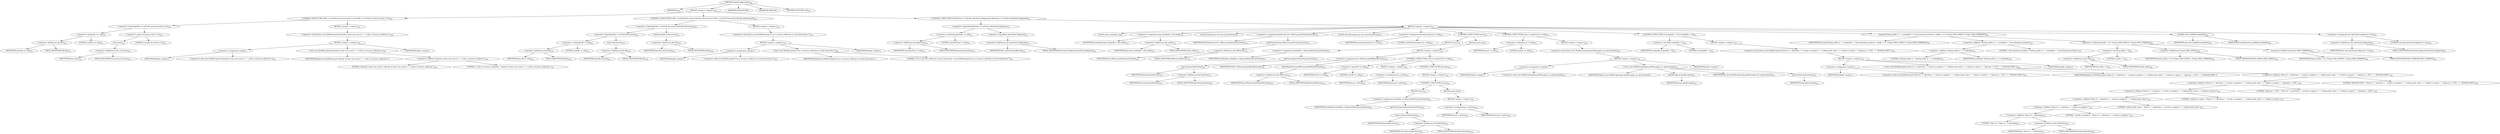 digraph "checkConfiguration" {  
"318" [label = <(METHOD,checkConfiguration)<SUB>224</SUB>> ]
"31" [label = <(PARAM,this)<SUB>224</SUB>> ]
"319" [label = <(BLOCK,&lt;empty&gt;,&lt;empty&gt;)<SUB>224</SUB>> ]
"320" [label = <(CONTROL_STRUCTURE,if (file == null &amp;&amp; resources.size() == 0),if (file == null &amp;&amp; resources.size() == 0))<SUB>225</SUB>> ]
"321" [label = <(&lt;operator&gt;.logicalAnd,file == null &amp;&amp; resources.size() == 0)<SUB>225</SUB>> ]
"322" [label = <(&lt;operator&gt;.equals,file == null)<SUB>225</SUB>> ]
"323" [label = <(&lt;operator&gt;.fieldAccess,this.file)<SUB>225</SUB>> ]
"324" [label = <(IDENTIFIER,this,file == null)<SUB>225</SUB>> ]
"325" [label = <(FIELD_IDENTIFIER,file,file)<SUB>225</SUB>> ]
"326" [label = <(LITERAL,null,file == null)<SUB>225</SUB>> ]
"327" [label = <(&lt;operator&gt;.equals,resources.size() == 0)<SUB>225</SUB>> ]
"328" [label = <(size,size())<SUB>225</SUB>> ]
"329" [label = <(&lt;operator&gt;.fieldAccess,this.resources)<SUB>225</SUB>> ]
"330" [label = <(IDENTIFIER,this,size())<SUB>225</SUB>> ]
"331" [label = <(FIELD_IDENTIFIER,resources,resources)<SUB>225</SUB>> ]
"332" [label = <(LITERAL,0,resources.size() == 0)<SUB>225</SUB>> ]
"333" [label = <(BLOCK,&lt;empty&gt;,&lt;empty&gt;)<SUB>225</SUB>> ]
"334" [label = <(&lt;operator&gt;.throw,throw new BuildException(&quot;Specify at least one source&quot; + &quot;--a file or resource collection.&quot;);)<SUB>226</SUB>> ]
"335" [label = <(BLOCK,&lt;empty&gt;,&lt;empty&gt;)<SUB>226</SUB>> ]
"336" [label = <(&lt;operator&gt;.assignment,&lt;empty&gt;)> ]
"337" [label = <(IDENTIFIER,$obj5,&lt;empty&gt;)> ]
"338" [label = <(&lt;operator&gt;.alloc,new BuildException(&quot;Specify at least one source&quot; + &quot;--a file or resource collection.&quot;))<SUB>226</SUB>> ]
"339" [label = <(&lt;init&gt;,new BuildException(&quot;Specify at least one source&quot; + &quot;--a file or resource collection.&quot;))<SUB>226</SUB>> ]
"340" [label = <(IDENTIFIER,$obj5,new BuildException(&quot;Specify at least one source&quot; + &quot;--a file or resource collection.&quot;))> ]
"341" [label = <(&lt;operator&gt;.addition,&quot;Specify at least one source&quot; + &quot;--a file or resource collection.&quot;)<SUB>226</SUB>> ]
"342" [label = <(LITERAL,&quot;Specify at least one source&quot;,&quot;Specify at least one source&quot; + &quot;--a file or resource collection.&quot;)<SUB>226</SUB>> ]
"343" [label = <(LITERAL,&quot;--a file or resource collection.&quot;,&quot;Specify at least one source&quot; + &quot;--a file or resource collection.&quot;)<SUB>227</SUB>> ]
"344" [label = <(IDENTIFIER,$obj5,&lt;empty&gt;)> ]
"345" [label = <(CONTROL_STRUCTURE,if (file != null &amp;&amp; file.exists() &amp;&amp; file.isDirectory()),if (file != null &amp;&amp; file.exists() &amp;&amp; file.isDirectory()))<SUB>229</SUB>> ]
"346" [label = <(&lt;operator&gt;.logicalAnd,file != null &amp;&amp; file.exists() &amp;&amp; file.isDirectory())<SUB>229</SUB>> ]
"347" [label = <(&lt;operator&gt;.logicalAnd,file != null &amp;&amp; file.exists())<SUB>229</SUB>> ]
"348" [label = <(&lt;operator&gt;.notEquals,file != null)<SUB>229</SUB>> ]
"349" [label = <(&lt;operator&gt;.fieldAccess,this.file)<SUB>229</SUB>> ]
"350" [label = <(IDENTIFIER,this,file != null)<SUB>229</SUB>> ]
"351" [label = <(FIELD_IDENTIFIER,file,file)<SUB>229</SUB>> ]
"352" [label = <(LITERAL,null,file != null)<SUB>229</SUB>> ]
"353" [label = <(exists,file.exists())<SUB>229</SUB>> ]
"354" [label = <(&lt;operator&gt;.fieldAccess,this.file)<SUB>229</SUB>> ]
"355" [label = <(IDENTIFIER,this,file.exists())<SUB>229</SUB>> ]
"356" [label = <(FIELD_IDENTIFIER,file,file)<SUB>229</SUB>> ]
"357" [label = <(isDirectory,file.isDirectory())<SUB>229</SUB>> ]
"358" [label = <(&lt;operator&gt;.fieldAccess,this.file)<SUB>229</SUB>> ]
"359" [label = <(IDENTIFIER,this,file.isDirectory())<SUB>229</SUB>> ]
"360" [label = <(FIELD_IDENTIFIER,file,file)<SUB>229</SUB>> ]
"361" [label = <(BLOCK,&lt;empty&gt;,&lt;empty&gt;)<SUB>229</SUB>> ]
"362" [label = <(&lt;operator&gt;.throw,throw new BuildException(&quot;Use a resource collection to touch directories.&quot;);)<SUB>230</SUB>> ]
"363" [label = <(BLOCK,&lt;empty&gt;,&lt;empty&gt;)<SUB>230</SUB>> ]
"364" [label = <(&lt;operator&gt;.assignment,&lt;empty&gt;)> ]
"365" [label = <(IDENTIFIER,$obj6,&lt;empty&gt;)> ]
"366" [label = <(&lt;operator&gt;.alloc,new BuildException(&quot;Use a resource collection to touch directories.&quot;))<SUB>230</SUB>> ]
"367" [label = <(&lt;init&gt;,new BuildException(&quot;Use a resource collection to touch directories.&quot;))<SUB>230</SUB>> ]
"368" [label = <(IDENTIFIER,$obj6,new BuildException(&quot;Use a resource collection to touch directories.&quot;))> ]
"369" [label = <(LITERAL,&quot;Use a resource collection to touch directories.&quot;,new BuildException(&quot;Use a resource collection to touch directories.&quot;))<SUB>230</SUB>> ]
"370" [label = <(IDENTIFIER,$obj6,&lt;empty&gt;)> ]
"371" [label = <(CONTROL_STRUCTURE,if (dateTime != null &amp;&amp; !dateTimeConfigured),if (dateTime != null &amp;&amp; !dateTimeConfigured))<SUB>232</SUB>> ]
"372" [label = <(&lt;operator&gt;.logicalAnd,dateTime != null &amp;&amp; !dateTimeConfigured)<SUB>232</SUB>> ]
"373" [label = <(&lt;operator&gt;.notEquals,dateTime != null)<SUB>232</SUB>> ]
"374" [label = <(&lt;operator&gt;.fieldAccess,this.dateTime)<SUB>232</SUB>> ]
"375" [label = <(IDENTIFIER,this,dateTime != null)<SUB>232</SUB>> ]
"376" [label = <(FIELD_IDENTIFIER,dateTime,dateTime)<SUB>232</SUB>> ]
"377" [label = <(LITERAL,null,dateTime != null)<SUB>232</SUB>> ]
"378" [label = <(&lt;operator&gt;.logicalNot,!dateTimeConfigured)<SUB>232</SUB>> ]
"379" [label = <(&lt;operator&gt;.fieldAccess,this.dateTimeConfigured)<SUB>232</SUB>> ]
"380" [label = <(IDENTIFIER,this,!dateTimeConfigured)<SUB>232</SUB>> ]
"381" [label = <(FIELD_IDENTIFIER,dateTimeConfigured,dateTimeConfigured)<SUB>232</SUB>> ]
"382" [label = <(BLOCK,&lt;empty&gt;,&lt;empty&gt;)<SUB>232</SUB>> ]
"383" [label = <(LOCAL,long workmillis: long)> ]
"384" [label = <(&lt;operator&gt;.assignment,long workmillis = this.millis)<SUB>233</SUB>> ]
"385" [label = <(IDENTIFIER,workmillis,long workmillis = this.millis)<SUB>233</SUB>> ]
"386" [label = <(&lt;operator&gt;.fieldAccess,this.millis)<SUB>233</SUB>> ]
"387" [label = <(IDENTIFIER,this,long workmillis = this.millis)<SUB>233</SUB>> ]
"388" [label = <(FIELD_IDENTIFIER,millis,millis)<SUB>233</SUB>> ]
"389" [label = <(LOCAL,DateFormat df: java.text.DateFormat)> ]
"390" [label = <(&lt;operator&gt;.assignment,DateFormat df = dfFactory.getPrimaryFormat())<SUB>234</SUB>> ]
"391" [label = <(IDENTIFIER,df,DateFormat df = dfFactory.getPrimaryFormat())<SUB>234</SUB>> ]
"392" [label = <(getPrimaryFormat,dfFactory.getPrimaryFormat())<SUB>234</SUB>> ]
"393" [label = <(&lt;operator&gt;.fieldAccess,this.dfFactory)<SUB>234</SUB>> ]
"394" [label = <(IDENTIFIER,this,dfFactory.getPrimaryFormat())<SUB>234</SUB>> ]
"395" [label = <(FIELD_IDENTIFIER,dfFactory,dfFactory)<SUB>234</SUB>> ]
"396" [label = <(LOCAL,ParseException pe: java.text.ParseException)> ]
"397" [label = <(&lt;operator&gt;.assignment,ParseException pe = null)<SUB>235</SUB>> ]
"398" [label = <(IDENTIFIER,pe,ParseException pe = null)<SUB>235</SUB>> ]
"399" [label = <(LITERAL,null,ParseException pe = null)<SUB>235</SUB>> ]
"400" [label = <(CONTROL_STRUCTURE,try,try)<SUB>236</SUB>> ]
"401" [label = <(BLOCK,try,try)<SUB>236</SUB>> ]
"402" [label = <(&lt;operator&gt;.assignment,workmillis = df.parse(dateTime).getTime())<SUB>237</SUB>> ]
"403" [label = <(IDENTIFIER,workmillis,workmillis = df.parse(dateTime).getTime())<SUB>237</SUB>> ]
"404" [label = <(getTime,df.parse(dateTime).getTime())<SUB>237</SUB>> ]
"405" [label = <(parse,df.parse(dateTime))<SUB>237</SUB>> ]
"406" [label = <(IDENTIFIER,df,df.parse(dateTime))<SUB>237</SUB>> ]
"407" [label = <(&lt;operator&gt;.fieldAccess,this.dateTime)<SUB>237</SUB>> ]
"408" [label = <(IDENTIFIER,this,df.parse(dateTime))<SUB>237</SUB>> ]
"409" [label = <(FIELD_IDENTIFIER,dateTime,dateTime)<SUB>237</SUB>> ]
"410" [label = <(BLOCK,catch,catch)> ]
"411" [label = <(BLOCK,&lt;empty&gt;,&lt;empty&gt;)<SUB>238</SUB>> ]
"412" [label = <(&lt;operator&gt;.assignment,df = dfFactory.getFallbackFormat())<SUB>239</SUB>> ]
"413" [label = <(IDENTIFIER,df,df = dfFactory.getFallbackFormat())<SUB>239</SUB>> ]
"414" [label = <(getFallbackFormat,dfFactory.getFallbackFormat())<SUB>239</SUB>> ]
"415" [label = <(&lt;operator&gt;.fieldAccess,this.dfFactory)<SUB>239</SUB>> ]
"416" [label = <(IDENTIFIER,this,dfFactory.getFallbackFormat())<SUB>239</SUB>> ]
"417" [label = <(FIELD_IDENTIFIER,dfFactory,dfFactory)<SUB>239</SUB>> ]
"418" [label = <(CONTROL_STRUCTURE,if (df == null),if (df == null))<SUB>240</SUB>> ]
"419" [label = <(&lt;operator&gt;.equals,df == null)<SUB>240</SUB>> ]
"420" [label = <(IDENTIFIER,df,df == null)<SUB>240</SUB>> ]
"421" [label = <(LITERAL,null,df == null)<SUB>240</SUB>> ]
"422" [label = <(BLOCK,&lt;empty&gt;,&lt;empty&gt;)<SUB>240</SUB>> ]
"423" [label = <(&lt;operator&gt;.assignment,pe = peOne)<SUB>241</SUB>> ]
"424" [label = <(IDENTIFIER,pe,pe = peOne)<SUB>241</SUB>> ]
"425" [label = <(IDENTIFIER,peOne,pe = peOne)<SUB>241</SUB>> ]
"426" [label = <(CONTROL_STRUCTURE,else,else)<SUB>242</SUB>> ]
"427" [label = <(BLOCK,&lt;empty&gt;,&lt;empty&gt;)<SUB>242</SUB>> ]
"428" [label = <(CONTROL_STRUCTURE,try,try)<SUB>243</SUB>> ]
"429" [label = <(BLOCK,try,try)<SUB>243</SUB>> ]
"430" [label = <(&lt;operator&gt;.assignment,workmillis = df.parse(dateTime).getTime())<SUB>244</SUB>> ]
"431" [label = <(IDENTIFIER,workmillis,workmillis = df.parse(dateTime).getTime())<SUB>244</SUB>> ]
"432" [label = <(getTime,df.parse(dateTime).getTime())<SUB>244</SUB>> ]
"433" [label = <(parse,df.parse(dateTime))<SUB>244</SUB>> ]
"434" [label = <(IDENTIFIER,df,df.parse(dateTime))<SUB>244</SUB>> ]
"435" [label = <(&lt;operator&gt;.fieldAccess,this.dateTime)<SUB>244</SUB>> ]
"436" [label = <(IDENTIFIER,this,df.parse(dateTime))<SUB>244</SUB>> ]
"437" [label = <(FIELD_IDENTIFIER,dateTime,dateTime)<SUB>244</SUB>> ]
"438" [label = <(BLOCK,catch,catch)> ]
"439" [label = <(BLOCK,&lt;empty&gt;,&lt;empty&gt;)<SUB>245</SUB>> ]
"440" [label = <(&lt;operator&gt;.assignment,pe = peTwo)<SUB>246</SUB>> ]
"441" [label = <(IDENTIFIER,pe,pe = peTwo)<SUB>246</SUB>> ]
"442" [label = <(IDENTIFIER,peTwo,pe = peTwo)<SUB>246</SUB>> ]
"443" [label = <(CONTROL_STRUCTURE,if (pe != null),if (pe != null))<SUB>250</SUB>> ]
"444" [label = <(&lt;operator&gt;.notEquals,pe != null)<SUB>250</SUB>> ]
"445" [label = <(IDENTIFIER,pe,pe != null)<SUB>250</SUB>> ]
"446" [label = <(LITERAL,null,pe != null)<SUB>250</SUB>> ]
"447" [label = <(BLOCK,&lt;empty&gt;,&lt;empty&gt;)<SUB>250</SUB>> ]
"448" [label = <(&lt;operator&gt;.throw,throw new BuildException(pe.getMessage(), pe, getLocation());)<SUB>251</SUB>> ]
"449" [label = <(BLOCK,&lt;empty&gt;,&lt;empty&gt;)<SUB>251</SUB>> ]
"450" [label = <(&lt;operator&gt;.assignment,&lt;empty&gt;)> ]
"451" [label = <(IDENTIFIER,$obj7,&lt;empty&gt;)> ]
"452" [label = <(&lt;operator&gt;.alloc,new BuildException(pe.getMessage(), pe, getLocation()))<SUB>251</SUB>> ]
"453" [label = <(&lt;init&gt;,new BuildException(pe.getMessage(), pe, getLocation()))<SUB>251</SUB>> ]
"454" [label = <(IDENTIFIER,$obj7,new BuildException(pe.getMessage(), pe, getLocation()))> ]
"455" [label = <(getMessage,pe.getMessage())<SUB>251</SUB>> ]
"456" [label = <(IDENTIFIER,pe,pe.getMessage())<SUB>251</SUB>> ]
"457" [label = <(IDENTIFIER,pe,new BuildException(pe.getMessage(), pe, getLocation()))<SUB>251</SUB>> ]
"458" [label = <(getLocation,getLocation())<SUB>251</SUB>> ]
"30" [label = <(IDENTIFIER,this,getLocation())<SUB>251</SUB>> ]
"459" [label = <(IDENTIFIER,$obj7,&lt;empty&gt;)> ]
"460" [label = <(CONTROL_STRUCTURE,if (workmillis &lt; 0),if (workmillis &lt; 0))<SUB>253</SUB>> ]
"461" [label = <(&lt;operator&gt;.lessThan,workmillis &lt; 0)<SUB>253</SUB>> ]
"462" [label = <(IDENTIFIER,workmillis,workmillis &lt; 0)<SUB>253</SUB>> ]
"463" [label = <(LITERAL,0,workmillis &lt; 0)<SUB>253</SUB>> ]
"464" [label = <(BLOCK,&lt;empty&gt;,&lt;empty&gt;)<SUB>253</SUB>> ]
"465" [label = <(&lt;operator&gt;.throw,throw new BuildException(&quot;Date of &quot; + dateTime + &quot; results in negative &quot; + &quot;milliseconds value &quot; + &quot;relative to epoch &quot; + &quot;(January 1, 1970, &quot; + &quot;00:00:00 GMT).&quot;);)<SUB>254</SUB>> ]
"466" [label = <(BLOCK,&lt;empty&gt;,&lt;empty&gt;)<SUB>254</SUB>> ]
"467" [label = <(&lt;operator&gt;.assignment,&lt;empty&gt;)> ]
"468" [label = <(IDENTIFIER,$obj8,&lt;empty&gt;)> ]
"469" [label = <(&lt;operator&gt;.alloc,new BuildException(&quot;Date of &quot; + dateTime + &quot; results in negative &quot; + &quot;milliseconds value &quot; + &quot;relative to epoch &quot; + &quot;(January 1, 1970, &quot; + &quot;00:00:00 GMT).&quot;))<SUB>254</SUB>> ]
"470" [label = <(&lt;init&gt;,new BuildException(&quot;Date of &quot; + dateTime + &quot; results in negative &quot; + &quot;milliseconds value &quot; + &quot;relative to epoch &quot; + &quot;(January 1, 1970, &quot; + &quot;00:00:00 GMT).&quot;))<SUB>254</SUB>> ]
"471" [label = <(IDENTIFIER,$obj8,new BuildException(&quot;Date of &quot; + dateTime + &quot; results in negative &quot; + &quot;milliseconds value &quot; + &quot;relative to epoch &quot; + &quot;(January 1, 1970, &quot; + &quot;00:00:00 GMT).&quot;))> ]
"472" [label = <(&lt;operator&gt;.addition,&quot;Date of &quot; + dateTime + &quot; results in negative &quot; + &quot;milliseconds value &quot; + &quot;relative to epoch &quot; + &quot;(January 1, 1970, &quot; + &quot;00:00:00 GMT).&quot;)<SUB>254</SUB>> ]
"473" [label = <(&lt;operator&gt;.addition,&quot;Date of &quot; + dateTime + &quot; results in negative &quot; + &quot;milliseconds value &quot; + &quot;relative to epoch &quot; + &quot;(January 1, 1970, &quot;)<SUB>254</SUB>> ]
"474" [label = <(&lt;operator&gt;.addition,&quot;Date of &quot; + dateTime + &quot; results in negative &quot; + &quot;milliseconds value &quot; + &quot;relative to epoch &quot;)<SUB>254</SUB>> ]
"475" [label = <(&lt;operator&gt;.addition,&quot;Date of &quot; + dateTime + &quot; results in negative &quot; + &quot;milliseconds value &quot;)<SUB>254</SUB>> ]
"476" [label = <(&lt;operator&gt;.addition,&quot;Date of &quot; + dateTime + &quot; results in negative &quot;)<SUB>254</SUB>> ]
"477" [label = <(&lt;operator&gt;.addition,&quot;Date of &quot; + dateTime)<SUB>254</SUB>> ]
"478" [label = <(LITERAL,&quot;Date of &quot;,&quot;Date of &quot; + dateTime)<SUB>254</SUB>> ]
"479" [label = <(&lt;operator&gt;.fieldAccess,this.dateTime)<SUB>254</SUB>> ]
"480" [label = <(IDENTIFIER,this,&quot;Date of &quot; + dateTime)<SUB>254</SUB>> ]
"481" [label = <(FIELD_IDENTIFIER,dateTime,dateTime)<SUB>254</SUB>> ]
"482" [label = <(LITERAL,&quot; results in negative &quot;,&quot;Date of &quot; + dateTime + &quot; results in negative &quot;)<SUB>255</SUB>> ]
"483" [label = <(LITERAL,&quot;milliseconds value &quot;,&quot;Date of &quot; + dateTime + &quot; results in negative &quot; + &quot;milliseconds value &quot;)<SUB>256</SUB>> ]
"484" [label = <(LITERAL,&quot;relative to epoch &quot;,&quot;Date of &quot; + dateTime + &quot; results in negative &quot; + &quot;milliseconds value &quot; + &quot;relative to epoch &quot;)<SUB>257</SUB>> ]
"485" [label = <(LITERAL,&quot;(January 1, 1970, &quot;,&quot;Date of &quot; + dateTime + &quot; results in negative &quot; + &quot;milliseconds value &quot; + &quot;relative to epoch &quot; + &quot;(January 1, 1970, &quot;)<SUB>258</SUB>> ]
"486" [label = <(LITERAL,&quot;00:00:00 GMT).&quot;,&quot;Date of &quot; + dateTime + &quot; results in negative &quot; + &quot;milliseconds value &quot; + &quot;relative to epoch &quot; + &quot;(January 1, 1970, &quot; + &quot;00:00:00 GMT).&quot;)<SUB>259</SUB>> ]
"487" [label = <(IDENTIFIER,$obj8,&lt;empty&gt;)> ]
"488" [label = <(log,log(&quot;Setting millis to &quot; + workmillis + &quot; from datetime attribute&quot;, ((millis &lt; 0) ? Project.MSG_DEBUG : Project.MSG_VERBOSE)))<SUB>261</SUB>> ]
"32" [label = <(IDENTIFIER,this,log(&quot;Setting millis to &quot; + workmillis + &quot; from datetime attribute&quot;, ((millis &lt; 0) ? Project.MSG_DEBUG : Project.MSG_VERBOSE)))<SUB>261</SUB>> ]
"489" [label = <(&lt;operator&gt;.addition,&quot;Setting millis to &quot; + workmillis + &quot; from datetime attribute&quot;)<SUB>261</SUB>> ]
"490" [label = <(&lt;operator&gt;.addition,&quot;Setting millis to &quot; + workmillis)<SUB>261</SUB>> ]
"491" [label = <(LITERAL,&quot;Setting millis to &quot;,&quot;Setting millis to &quot; + workmillis)<SUB>261</SUB>> ]
"492" [label = <(IDENTIFIER,workmillis,&quot;Setting millis to &quot; + workmillis)<SUB>261</SUB>> ]
"493" [label = <(LITERAL,&quot; from datetime attribute&quot;,&quot;Setting millis to &quot; + workmillis + &quot; from datetime attribute&quot;)<SUB>261</SUB>> ]
"494" [label = <(&lt;operator&gt;.conditional,(millis &lt; 0) ? Project.MSG_DEBUG : Project.MSG_VERBOSE)<SUB>262</SUB>> ]
"495" [label = <(&lt;operator&gt;.lessThan,millis &lt; 0)<SUB>262</SUB>> ]
"496" [label = <(&lt;operator&gt;.fieldAccess,this.millis)<SUB>262</SUB>> ]
"497" [label = <(IDENTIFIER,this,millis &lt; 0)<SUB>262</SUB>> ]
"498" [label = <(FIELD_IDENTIFIER,millis,millis)<SUB>262</SUB>> ]
"499" [label = <(LITERAL,0,millis &lt; 0)<SUB>262</SUB>> ]
"500" [label = <(&lt;operator&gt;.fieldAccess,Project.MSG_DEBUG)<SUB>262</SUB>> ]
"501" [label = <(IDENTIFIER,Project,(millis &lt; 0) ? Project.MSG_DEBUG : Project.MSG_VERBOSE)<SUB>262</SUB>> ]
"502" [label = <(FIELD_IDENTIFIER,MSG_DEBUG,MSG_DEBUG)<SUB>262</SUB>> ]
"503" [label = <(&lt;operator&gt;.fieldAccess,Project.MSG_VERBOSE)<SUB>262</SUB>> ]
"504" [label = <(IDENTIFIER,Project,(millis &lt; 0) ? Project.MSG_DEBUG : Project.MSG_VERBOSE)<SUB>262</SUB>> ]
"505" [label = <(FIELD_IDENTIFIER,MSG_VERBOSE,MSG_VERBOSE)<SUB>262</SUB>> ]
"506" [label = <(setMillis,this.setMillis(workmillis))<SUB>263</SUB>> ]
"33" [label = <(IDENTIFIER,this,this.setMillis(workmillis))<SUB>263</SUB>> ]
"507" [label = <(IDENTIFIER,workmillis,this.setMillis(workmillis))<SUB>263</SUB>> ]
"508" [label = <(&lt;operator&gt;.assignment,this.dateTimeConfigured = true)<SUB>265</SUB>> ]
"509" [label = <(&lt;operator&gt;.fieldAccess,this.dateTimeConfigured)<SUB>265</SUB>> ]
"510" [label = <(IDENTIFIER,this,this.dateTimeConfigured = true)<SUB>265</SUB>> ]
"511" [label = <(FIELD_IDENTIFIER,dateTimeConfigured,dateTimeConfigured)<SUB>265</SUB>> ]
"512" [label = <(LITERAL,true,this.dateTimeConfigured = true)<SUB>265</SUB>> ]
"513" [label = <(MODIFIER,PROTECTED)> ]
"514" [label = <(MODIFIER,VIRTUAL)> ]
"515" [label = <(METHOD_RETURN,void)<SUB>224</SUB>> ]
  "318" -> "31" 
  "318" -> "319" 
  "318" -> "513" 
  "318" -> "514" 
  "318" -> "515" 
  "319" -> "320" 
  "319" -> "345" 
  "319" -> "371" 
  "320" -> "321" 
  "320" -> "333" 
  "321" -> "322" 
  "321" -> "327" 
  "322" -> "323" 
  "322" -> "326" 
  "323" -> "324" 
  "323" -> "325" 
  "327" -> "328" 
  "327" -> "332" 
  "328" -> "329" 
  "329" -> "330" 
  "329" -> "331" 
  "333" -> "334" 
  "334" -> "335" 
  "335" -> "336" 
  "335" -> "339" 
  "335" -> "344" 
  "336" -> "337" 
  "336" -> "338" 
  "339" -> "340" 
  "339" -> "341" 
  "341" -> "342" 
  "341" -> "343" 
  "345" -> "346" 
  "345" -> "361" 
  "346" -> "347" 
  "346" -> "357" 
  "347" -> "348" 
  "347" -> "353" 
  "348" -> "349" 
  "348" -> "352" 
  "349" -> "350" 
  "349" -> "351" 
  "353" -> "354" 
  "354" -> "355" 
  "354" -> "356" 
  "357" -> "358" 
  "358" -> "359" 
  "358" -> "360" 
  "361" -> "362" 
  "362" -> "363" 
  "363" -> "364" 
  "363" -> "367" 
  "363" -> "370" 
  "364" -> "365" 
  "364" -> "366" 
  "367" -> "368" 
  "367" -> "369" 
  "371" -> "372" 
  "371" -> "382" 
  "372" -> "373" 
  "372" -> "378" 
  "373" -> "374" 
  "373" -> "377" 
  "374" -> "375" 
  "374" -> "376" 
  "378" -> "379" 
  "379" -> "380" 
  "379" -> "381" 
  "382" -> "383" 
  "382" -> "384" 
  "382" -> "389" 
  "382" -> "390" 
  "382" -> "396" 
  "382" -> "397" 
  "382" -> "400" 
  "382" -> "443" 
  "382" -> "460" 
  "382" -> "488" 
  "382" -> "506" 
  "382" -> "508" 
  "384" -> "385" 
  "384" -> "386" 
  "386" -> "387" 
  "386" -> "388" 
  "390" -> "391" 
  "390" -> "392" 
  "392" -> "393" 
  "393" -> "394" 
  "393" -> "395" 
  "397" -> "398" 
  "397" -> "399" 
  "400" -> "401" 
  "400" -> "410" 
  "401" -> "402" 
  "402" -> "403" 
  "402" -> "404" 
  "404" -> "405" 
  "405" -> "406" 
  "405" -> "407" 
  "407" -> "408" 
  "407" -> "409" 
  "410" -> "411" 
  "411" -> "412" 
  "411" -> "418" 
  "412" -> "413" 
  "412" -> "414" 
  "414" -> "415" 
  "415" -> "416" 
  "415" -> "417" 
  "418" -> "419" 
  "418" -> "422" 
  "418" -> "426" 
  "419" -> "420" 
  "419" -> "421" 
  "422" -> "423" 
  "423" -> "424" 
  "423" -> "425" 
  "426" -> "427" 
  "427" -> "428" 
  "428" -> "429" 
  "428" -> "438" 
  "429" -> "430" 
  "430" -> "431" 
  "430" -> "432" 
  "432" -> "433" 
  "433" -> "434" 
  "433" -> "435" 
  "435" -> "436" 
  "435" -> "437" 
  "438" -> "439" 
  "439" -> "440" 
  "440" -> "441" 
  "440" -> "442" 
  "443" -> "444" 
  "443" -> "447" 
  "444" -> "445" 
  "444" -> "446" 
  "447" -> "448" 
  "448" -> "449" 
  "449" -> "450" 
  "449" -> "453" 
  "449" -> "459" 
  "450" -> "451" 
  "450" -> "452" 
  "453" -> "454" 
  "453" -> "455" 
  "453" -> "457" 
  "453" -> "458" 
  "455" -> "456" 
  "458" -> "30" 
  "460" -> "461" 
  "460" -> "464" 
  "461" -> "462" 
  "461" -> "463" 
  "464" -> "465" 
  "465" -> "466" 
  "466" -> "467" 
  "466" -> "470" 
  "466" -> "487" 
  "467" -> "468" 
  "467" -> "469" 
  "470" -> "471" 
  "470" -> "472" 
  "472" -> "473" 
  "472" -> "486" 
  "473" -> "474" 
  "473" -> "485" 
  "474" -> "475" 
  "474" -> "484" 
  "475" -> "476" 
  "475" -> "483" 
  "476" -> "477" 
  "476" -> "482" 
  "477" -> "478" 
  "477" -> "479" 
  "479" -> "480" 
  "479" -> "481" 
  "488" -> "32" 
  "488" -> "489" 
  "488" -> "494" 
  "489" -> "490" 
  "489" -> "493" 
  "490" -> "491" 
  "490" -> "492" 
  "494" -> "495" 
  "494" -> "500" 
  "494" -> "503" 
  "495" -> "496" 
  "495" -> "499" 
  "496" -> "497" 
  "496" -> "498" 
  "500" -> "501" 
  "500" -> "502" 
  "503" -> "504" 
  "503" -> "505" 
  "506" -> "33" 
  "506" -> "507" 
  "508" -> "509" 
  "508" -> "512" 
  "509" -> "510" 
  "509" -> "511" 
}
